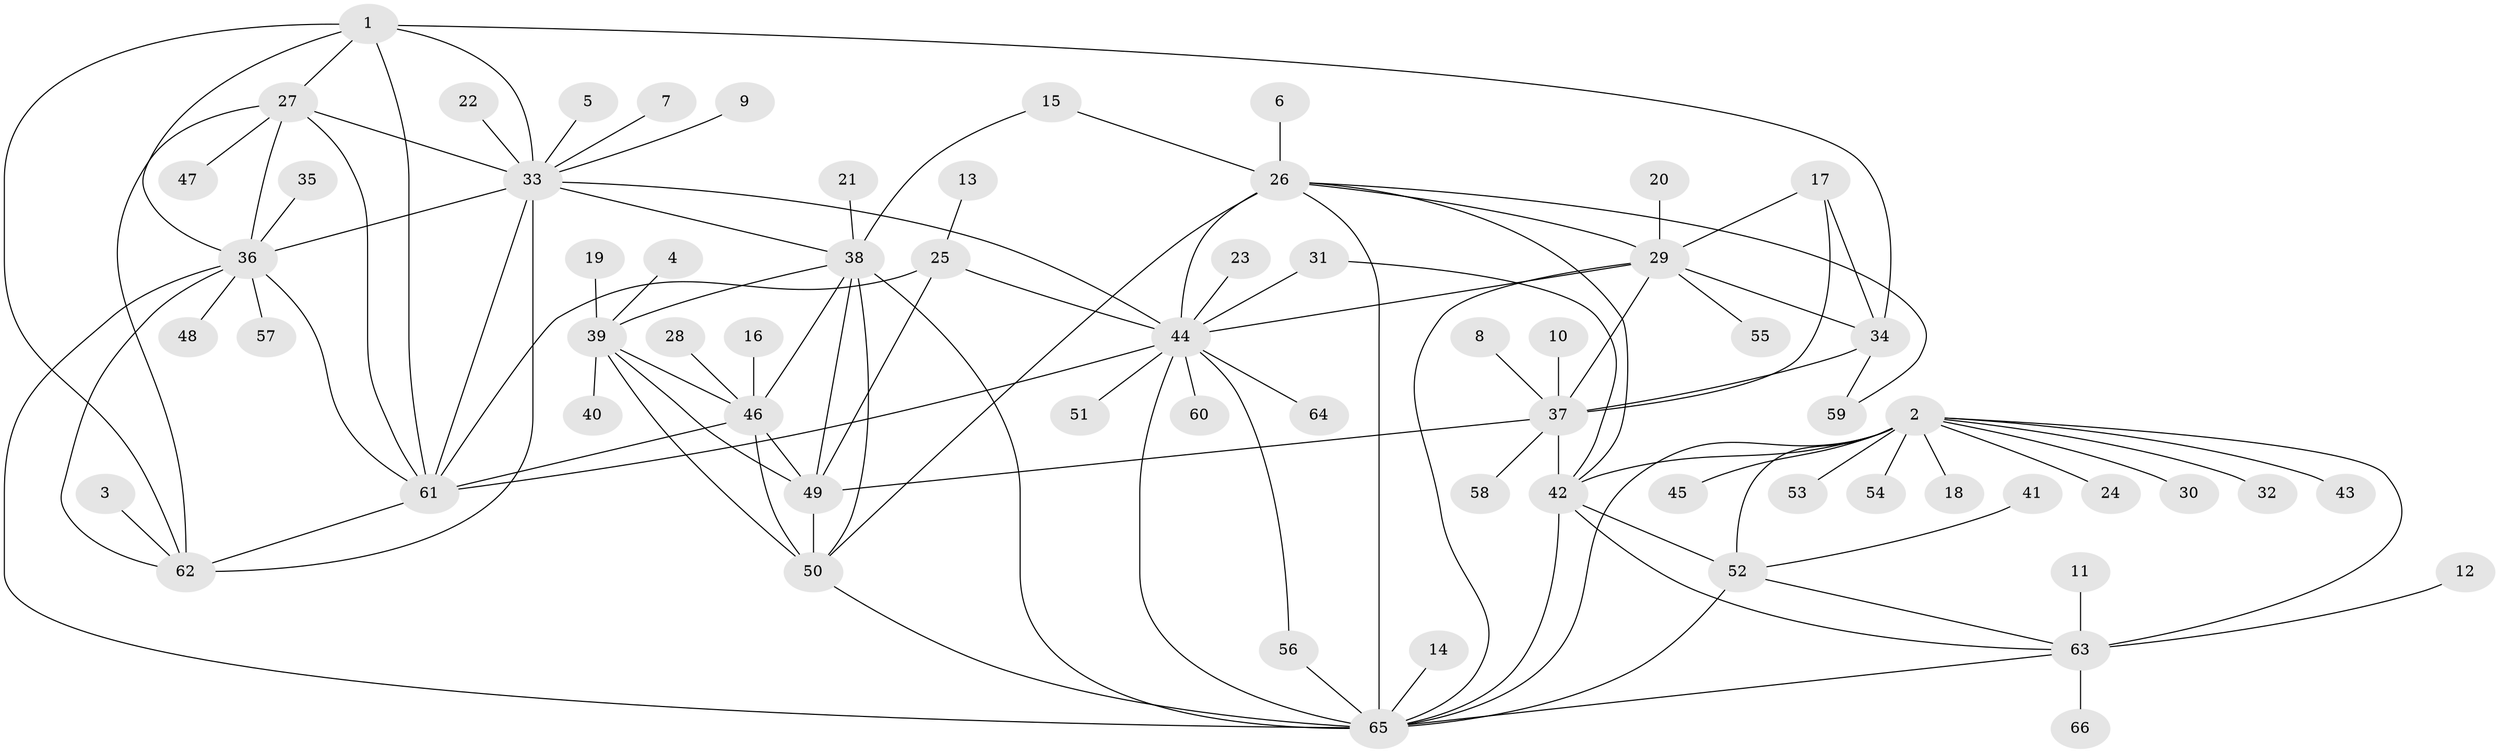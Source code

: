 // original degree distribution, {7: 0.015267175572519083, 12: 0.007633587786259542, 10: 0.022900763358778626, 9: 0.04580152671755725, 8: 0.061068702290076333, 5: 0.022900763358778626, 11: 0.015267175572519083, 6: 0.04580152671755725, 15: 0.007633587786259542, 1: 0.549618320610687, 3: 0.030534351145038167, 2: 0.17557251908396945}
// Generated by graph-tools (version 1.1) at 2025/26/03/09/25 03:26:38]
// undirected, 66 vertices, 109 edges
graph export_dot {
graph [start="1"]
  node [color=gray90,style=filled];
  1;
  2;
  3;
  4;
  5;
  6;
  7;
  8;
  9;
  10;
  11;
  12;
  13;
  14;
  15;
  16;
  17;
  18;
  19;
  20;
  21;
  22;
  23;
  24;
  25;
  26;
  27;
  28;
  29;
  30;
  31;
  32;
  33;
  34;
  35;
  36;
  37;
  38;
  39;
  40;
  41;
  42;
  43;
  44;
  45;
  46;
  47;
  48;
  49;
  50;
  51;
  52;
  53;
  54;
  55;
  56;
  57;
  58;
  59;
  60;
  61;
  62;
  63;
  64;
  65;
  66;
  1 -- 27 [weight=1.0];
  1 -- 33 [weight=1.0];
  1 -- 34 [weight=1.0];
  1 -- 36 [weight=1.0];
  1 -- 61 [weight=1.0];
  1 -- 62 [weight=1.0];
  2 -- 18 [weight=1.0];
  2 -- 24 [weight=1.0];
  2 -- 30 [weight=1.0];
  2 -- 32 [weight=1.0];
  2 -- 42 [weight=2.0];
  2 -- 43 [weight=1.0];
  2 -- 45 [weight=1.0];
  2 -- 52 [weight=2.0];
  2 -- 53 [weight=1.0];
  2 -- 54 [weight=1.0];
  2 -- 63 [weight=2.0];
  2 -- 65 [weight=2.0];
  3 -- 62 [weight=1.0];
  4 -- 39 [weight=1.0];
  5 -- 33 [weight=1.0];
  6 -- 26 [weight=1.0];
  7 -- 33 [weight=1.0];
  8 -- 37 [weight=1.0];
  9 -- 33 [weight=1.0];
  10 -- 37 [weight=1.0];
  11 -- 63 [weight=1.0];
  12 -- 63 [weight=1.0];
  13 -- 25 [weight=1.0];
  14 -- 65 [weight=1.0];
  15 -- 26 [weight=1.0];
  15 -- 38 [weight=1.0];
  16 -- 46 [weight=1.0];
  17 -- 29 [weight=2.0];
  17 -- 34 [weight=1.0];
  17 -- 37 [weight=2.0];
  19 -- 39 [weight=1.0];
  20 -- 29 [weight=1.0];
  21 -- 38 [weight=1.0];
  22 -- 33 [weight=1.0];
  23 -- 44 [weight=1.0];
  25 -- 44 [weight=1.0];
  25 -- 49 [weight=1.0];
  25 -- 61 [weight=1.0];
  26 -- 29 [weight=2.0];
  26 -- 42 [weight=1.0];
  26 -- 44 [weight=4.0];
  26 -- 50 [weight=1.0];
  26 -- 59 [weight=1.0];
  26 -- 65 [weight=2.0];
  27 -- 33 [weight=1.0];
  27 -- 36 [weight=1.0];
  27 -- 47 [weight=1.0];
  27 -- 61 [weight=1.0];
  27 -- 62 [weight=1.0];
  28 -- 46 [weight=1.0];
  29 -- 34 [weight=2.0];
  29 -- 37 [weight=4.0];
  29 -- 44 [weight=2.0];
  29 -- 55 [weight=1.0];
  29 -- 65 [weight=1.0];
  31 -- 42 [weight=1.0];
  31 -- 44 [weight=1.0];
  33 -- 36 [weight=1.0];
  33 -- 38 [weight=1.0];
  33 -- 44 [weight=1.0];
  33 -- 61 [weight=1.0];
  33 -- 62 [weight=1.0];
  34 -- 37 [weight=2.0];
  34 -- 59 [weight=1.0];
  35 -- 36 [weight=1.0];
  36 -- 48 [weight=1.0];
  36 -- 57 [weight=1.0];
  36 -- 61 [weight=1.0];
  36 -- 62 [weight=1.0];
  36 -- 65 [weight=1.0];
  37 -- 42 [weight=1.0];
  37 -- 49 [weight=1.0];
  37 -- 58 [weight=1.0];
  38 -- 39 [weight=1.0];
  38 -- 46 [weight=1.0];
  38 -- 49 [weight=1.0];
  38 -- 50 [weight=2.0];
  38 -- 65 [weight=1.0];
  39 -- 40 [weight=1.0];
  39 -- 46 [weight=1.0];
  39 -- 49 [weight=1.0];
  39 -- 50 [weight=2.0];
  41 -- 52 [weight=1.0];
  42 -- 52 [weight=1.0];
  42 -- 63 [weight=1.0];
  42 -- 65 [weight=1.0];
  44 -- 51 [weight=1.0];
  44 -- 56 [weight=1.0];
  44 -- 60 [weight=1.0];
  44 -- 61 [weight=1.0];
  44 -- 64 [weight=1.0];
  44 -- 65 [weight=2.0];
  46 -- 49 [weight=1.0];
  46 -- 50 [weight=2.0];
  46 -- 61 [weight=1.0];
  49 -- 50 [weight=2.0];
  50 -- 65 [weight=1.0];
  52 -- 63 [weight=1.0];
  52 -- 65 [weight=1.0];
  56 -- 65 [weight=1.0];
  61 -- 62 [weight=1.0];
  63 -- 65 [weight=1.0];
  63 -- 66 [weight=1.0];
}
